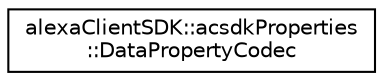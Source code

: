 digraph "Graphical Class Hierarchy"
{
 // LATEX_PDF_SIZE
  edge [fontname="Helvetica",fontsize="10",labelfontname="Helvetica",labelfontsize="10"];
  node [fontname="Helvetica",fontsize="10",shape=record];
  rankdir="LR";
  Node0 [label="alexaClientSDK::acsdkProperties\l::DataPropertyCodec",height=0.2,width=0.4,color="black", fillcolor="white", style="filled",URL="$structalexa_client_s_d_k_1_1acsdk_properties_1_1_data_property_codec.html",tooltip="ASN.1 Encoder/Decoder for encrypted property value."];
}
